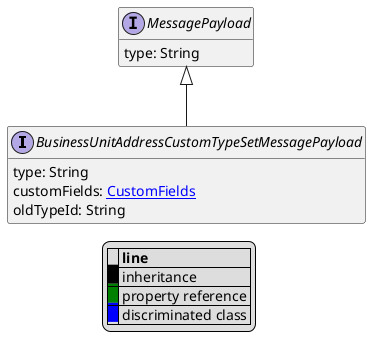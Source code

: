@startuml

hide empty fields
hide empty methods
legend
|= |= line |
|<back:black>   </back>| inheritance |
|<back:green>   </back>| property reference |
|<back:blue>   </back>| discriminated class |
endlegend
interface BusinessUnitAddressCustomTypeSetMessagePayload [[BusinessUnitAddressCustomTypeSetMessagePayload.svg]] extends MessagePayload {
    type: String
    customFields: [[CustomFields.svg CustomFields]]
    oldTypeId: String
}
interface MessagePayload [[MessagePayload.svg]]  {
    type: String
}





@enduml
